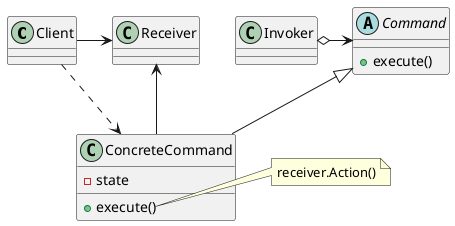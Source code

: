 @startuml
class Client
class Receiver
class Invoker
abstract class Command
class ConcreteCommand

Client -right-> Receiver
Invoker o-right-> Command
Command <|-- ConcreteCommand
Receiver <-- ConcreteCommand
Client ..> ConcreteCommand

abstract class Command {
  +execute()
}
class ConcreteCommand {
  -state
  +execute()
}

note right of ConcreteCommand::"execute"
  receiver.Action()
end note
@enduml
